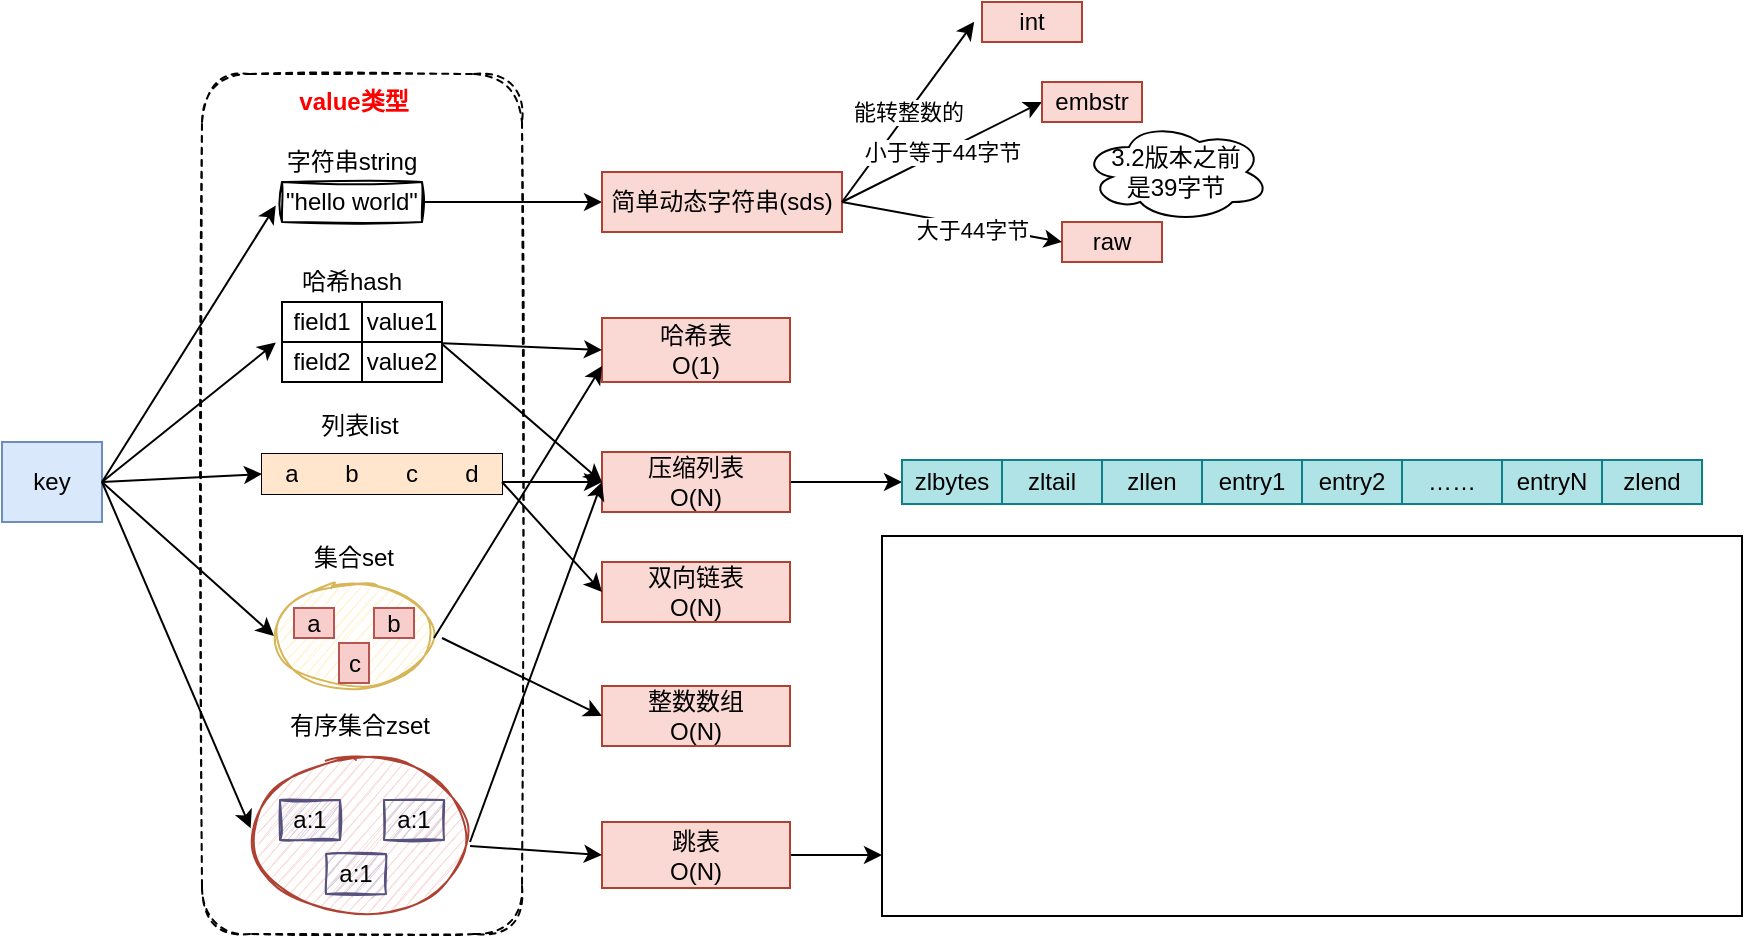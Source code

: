 <mxfile version="14.6.1" type="github">
  <diagram id="JArlyNFfzbbGBdshlCtq" name="第 1 页">
    <mxGraphModel dx="1330" dy="749" grid="1" gridSize="10" guides="1" tooltips="1" connect="1" arrows="1" fold="1" page="0" pageScale="1" pageWidth="827" pageHeight="1169" math="0" shadow="0">
      <root>
        <mxCell id="0" />
        <mxCell id="1" parent="0" />
        <mxCell id="4HtywXxIrrCP3sspHy2d-1" value="key" style="rounded=0;whiteSpace=wrap;html=1;fillColor=#dae8fc;strokeColor=#6c8ebf;" parent="1" vertex="1">
          <mxGeometry x="10" y="240" width="50" height="40" as="geometry" />
        </mxCell>
        <mxCell id="4HtywXxIrrCP3sspHy2d-3" value="" style="rounded=1;whiteSpace=wrap;html=1;dashed=1;sketch=1;" parent="1" vertex="1">
          <mxGeometry x="110" y="56" width="160" height="430" as="geometry" />
        </mxCell>
        <mxCell id="4HtywXxIrrCP3sspHy2d-5" value="字符串string" style="text;html=1;strokeColor=none;fillColor=none;align=center;verticalAlign=middle;whiteSpace=wrap;rounded=0;dashed=1;sketch=1;" parent="1" vertex="1">
          <mxGeometry x="150" y="90" width="70" height="20" as="geometry" />
        </mxCell>
        <mxCell id="4HtywXxIrrCP3sspHy2d-6" value="&quot;hello world&quot;" style="rounded=0;whiteSpace=wrap;html=1;sketch=1;" parent="1" vertex="1">
          <mxGeometry x="150" y="110" width="70" height="20" as="geometry" />
        </mxCell>
        <mxCell id="4HtywXxIrrCP3sspHy2d-7" value="哈希hash" style="text;html=1;strokeColor=none;fillColor=none;align=center;verticalAlign=middle;whiteSpace=wrap;rounded=0;dashed=1;sketch=1;" parent="1" vertex="1">
          <mxGeometry x="150" y="150" width="70" height="20" as="geometry" />
        </mxCell>
        <mxCell id="4HtywXxIrrCP3sspHy2d-9" value="" style="shape=table;html=1;whiteSpace=wrap;startSize=0;container=1;collapsible=0;childLayout=tableLayout;" parent="1" vertex="1">
          <mxGeometry x="150" y="170" width="80" height="40" as="geometry" />
        </mxCell>
        <mxCell id="4HtywXxIrrCP3sspHy2d-10" value="" style="shape=partialRectangle;html=1;whiteSpace=wrap;collapsible=0;dropTarget=0;pointerEvents=0;fillColor=none;top=0;left=0;bottom=0;right=0;points=[[0,0.5],[1,0.5]];portConstraint=eastwest;" parent="4HtywXxIrrCP3sspHy2d-9" vertex="1">
          <mxGeometry width="80" height="20" as="geometry" />
        </mxCell>
        <mxCell id="4HtywXxIrrCP3sspHy2d-11" value="field1" style="shape=partialRectangle;html=1;whiteSpace=wrap;connectable=0;overflow=hidden;fillColor=none;top=0;left=0;bottom=0;right=0;" parent="4HtywXxIrrCP3sspHy2d-10" vertex="1">
          <mxGeometry width="40" height="20" as="geometry" />
        </mxCell>
        <mxCell id="4HtywXxIrrCP3sspHy2d-12" value="value1" style="shape=partialRectangle;html=1;whiteSpace=wrap;connectable=0;overflow=hidden;fillColor=none;top=0;left=0;bottom=0;right=0;" parent="4HtywXxIrrCP3sspHy2d-10" vertex="1">
          <mxGeometry x="40" width="40" height="20" as="geometry" />
        </mxCell>
        <mxCell id="4HtywXxIrrCP3sspHy2d-13" value="" style="shape=partialRectangle;html=1;whiteSpace=wrap;collapsible=0;dropTarget=0;pointerEvents=0;fillColor=none;top=0;left=0;bottom=0;right=0;points=[[0,0.5],[1,0.5]];portConstraint=eastwest;" parent="4HtywXxIrrCP3sspHy2d-9" vertex="1">
          <mxGeometry y="20" width="80" height="20" as="geometry" />
        </mxCell>
        <mxCell id="4HtywXxIrrCP3sspHy2d-14" value="field2" style="shape=partialRectangle;html=1;whiteSpace=wrap;connectable=0;overflow=hidden;fillColor=none;top=0;left=0;bottom=0;right=0;" parent="4HtywXxIrrCP3sspHy2d-13" vertex="1">
          <mxGeometry width="40" height="20" as="geometry" />
        </mxCell>
        <mxCell id="4HtywXxIrrCP3sspHy2d-15" value="value2" style="shape=partialRectangle;html=1;whiteSpace=wrap;connectable=0;overflow=hidden;fillColor=none;top=0;left=0;bottom=0;right=0;" parent="4HtywXxIrrCP3sspHy2d-13" vertex="1">
          <mxGeometry x="40" width="40" height="20" as="geometry" />
        </mxCell>
        <mxCell id="4HtywXxIrrCP3sspHy2d-44" value="&lt;font color=&quot;#ff0000&quot;&gt;&lt;b&gt;value类型&lt;/b&gt;&lt;/font&gt;" style="text;html=1;strokeColor=none;fillColor=none;align=center;verticalAlign=middle;whiteSpace=wrap;rounded=0;sketch=1;" parent="1" vertex="1">
          <mxGeometry x="151" y="60" width="70" height="20" as="geometry" />
        </mxCell>
        <mxCell id="4HtywXxIrrCP3sspHy2d-45" value="" style="endArrow=classic;html=1;entryX=-0.045;entryY=0.586;entryDx=0;entryDy=0;entryPerimeter=0;" parent="1" target="4HtywXxIrrCP3sspHy2d-6" edge="1">
          <mxGeometry width="50" height="50" relative="1" as="geometry">
            <mxPoint x="60" y="260" as="sourcePoint" />
            <mxPoint x="110" y="200" as="targetPoint" />
          </mxGeometry>
        </mxCell>
        <mxCell id="4HtywXxIrrCP3sspHy2d-46" value="" style="endArrow=classic;html=1;entryX=-0.039;entryY=0.014;entryDx=0;entryDy=0;entryPerimeter=0;exitX=1;exitY=0.5;exitDx=0;exitDy=0;" parent="1" source="4HtywXxIrrCP3sspHy2d-1" target="4HtywXxIrrCP3sspHy2d-13" edge="1">
          <mxGeometry width="50" height="50" relative="1" as="geometry">
            <mxPoint x="60" y="250" as="sourcePoint" />
            <mxPoint x="110" y="200" as="targetPoint" />
          </mxGeometry>
        </mxCell>
        <mxCell id="4HtywXxIrrCP3sspHy2d-47" value="" style="endArrow=classic;html=1;exitX=1;exitY=0.5;exitDx=0;exitDy=0;entryX=0;entryY=0.5;entryDx=0;entryDy=0;" parent="1" source="4HtywXxIrrCP3sspHy2d-6" target="4HtywXxIrrCP3sspHy2d-54" edge="1">
          <mxGeometry width="50" height="50" relative="1" as="geometry">
            <mxPoint x="420" y="390" as="sourcePoint" />
            <mxPoint x="470" y="340" as="targetPoint" />
          </mxGeometry>
        </mxCell>
        <mxCell id="4HtywXxIrrCP3sspHy2d-48" value="" style="endArrow=classic;html=1;entryX=0;entryY=0.5;entryDx=0;entryDy=0;" parent="1" target="4HtywXxIrrCP3sspHy2d-26" edge="1">
          <mxGeometry width="50" height="50" relative="1" as="geometry">
            <mxPoint x="60" y="260" as="sourcePoint" />
            <mxPoint x="100" y="280" as="targetPoint" />
          </mxGeometry>
        </mxCell>
        <mxCell id="4HtywXxIrrCP3sspHy2d-49" value="" style="endArrow=classic;html=1;entryX=0.003;entryY=0.452;entryDx=0;entryDy=0;entryPerimeter=0;" parent="1" target="4HtywXxIrrCP3sspHy2d-33" edge="1">
          <mxGeometry width="50" height="50" relative="1" as="geometry">
            <mxPoint x="60" y="260" as="sourcePoint" />
            <mxPoint x="80" y="300" as="targetPoint" />
          </mxGeometry>
        </mxCell>
        <mxCell id="4HtywXxIrrCP3sspHy2d-50" value="" style="endArrow=classic;html=1;entryX=0;entryY=0.5;entryDx=0;entryDy=0;exitX=1;exitY=0.5;exitDx=0;exitDy=0;" parent="1" source="4HtywXxIrrCP3sspHy2d-1" target="4HtywXxIrrCP3sspHy2d-21" edge="1">
          <mxGeometry width="50" height="50" relative="1" as="geometry">
            <mxPoint x="60" y="250" as="sourcePoint" />
            <mxPoint x="110" y="200" as="targetPoint" />
          </mxGeometry>
        </mxCell>
        <mxCell id="4HtywXxIrrCP3sspHy2d-51" value="" style="group;sketch=0;" parent="1" vertex="1" connectable="0">
          <mxGeometry x="146" y="288" width="80" height="74" as="geometry" />
        </mxCell>
        <mxCell id="4HtywXxIrrCP3sspHy2d-17" value="集合set" style="text;html=1;strokeColor=none;fillColor=none;align=center;verticalAlign=middle;whiteSpace=wrap;rounded=0;dashed=1;sketch=1;" parent="4HtywXxIrrCP3sspHy2d-51" vertex="1">
          <mxGeometry x="5" width="70" height="20" as="geometry" />
        </mxCell>
        <mxCell id="4HtywXxIrrCP3sspHy2d-34" value="" style="group" parent="4HtywXxIrrCP3sspHy2d-51" vertex="1" connectable="0">
          <mxGeometry y="24" width="80" height="50" as="geometry" />
        </mxCell>
        <mxCell id="4HtywXxIrrCP3sspHy2d-26" value="" style="ellipse;whiteSpace=wrap;html=1;rounded=1;sketch=1;fillColor=#fff2cc;strokeColor=#d6b656;fillStyle=auto;" parent="4HtywXxIrrCP3sspHy2d-34" vertex="1">
          <mxGeometry width="80" height="50" as="geometry" />
        </mxCell>
        <mxCell id="4HtywXxIrrCP3sspHy2d-27" value="a" style="rounded=0;whiteSpace=wrap;html=1;sketch=0;fillColor=#f8cecc;strokeColor=#b85450;" parent="4HtywXxIrrCP3sspHy2d-34" vertex="1">
          <mxGeometry x="10" y="11" width="20" height="15" as="geometry" />
        </mxCell>
        <mxCell id="4HtywXxIrrCP3sspHy2d-28" value="b" style="rounded=0;whiteSpace=wrap;html=1;sketch=0;fillColor=#f8cecc;strokeColor=#b85450;" parent="4HtywXxIrrCP3sspHy2d-34" vertex="1">
          <mxGeometry x="50" y="11" width="20" height="15" as="geometry" />
        </mxCell>
        <mxCell id="4HtywXxIrrCP3sspHy2d-30" value="c" style="rounded=0;whiteSpace=wrap;html=1;sketch=0;fillColor=#f8cecc;strokeColor=#b85450;direction=south;" parent="4HtywXxIrrCP3sspHy2d-34" vertex="1">
          <mxGeometry x="32.5" y="28.5" width="15" height="20" as="geometry" />
        </mxCell>
        <mxCell id="4HtywXxIrrCP3sspHy2d-52" value="" style="group" parent="1" vertex="1" connectable="0">
          <mxGeometry x="134" y="372" width="110" height="105" as="geometry" />
        </mxCell>
        <mxCell id="4HtywXxIrrCP3sspHy2d-19" value="有序集合zset" style="text;html=1;strokeColor=none;fillColor=none;align=center;verticalAlign=middle;whiteSpace=wrap;rounded=0;dashed=1;sketch=1;" parent="4HtywXxIrrCP3sspHy2d-52" vertex="1">
          <mxGeometry x="15" width="80" height="20" as="geometry" />
        </mxCell>
        <mxCell id="4HtywXxIrrCP3sspHy2d-42" value="" style="group" parent="4HtywXxIrrCP3sspHy2d-52" vertex="1" connectable="0">
          <mxGeometry y="25" width="110" height="80" as="geometry" />
        </mxCell>
        <mxCell id="4HtywXxIrrCP3sspHy2d-33" value="" style="ellipse;whiteSpace=wrap;html=1;rounded=1;sketch=1;fillColor=#fad9d5;strokeColor=#ae4132;" parent="4HtywXxIrrCP3sspHy2d-42" vertex="1">
          <mxGeometry width="110" height="80" as="geometry" />
        </mxCell>
        <mxCell id="4HtywXxIrrCP3sspHy2d-37" value="a:1" style="rounded=0;whiteSpace=wrap;html=1;sketch=1;fillColor=#d0cee2;strokeColor=#56517e;" parent="4HtywXxIrrCP3sspHy2d-42" vertex="1">
          <mxGeometry x="38" y="49" width="30" height="20" as="geometry" />
        </mxCell>
        <mxCell id="4HtywXxIrrCP3sspHy2d-38" value="a:1" style="rounded=0;whiteSpace=wrap;html=1;sketch=1;fillColor=#d0cee2;strokeColor=#56517e;" parent="4HtywXxIrrCP3sspHy2d-42" vertex="1">
          <mxGeometry x="15" y="22" width="30" height="20" as="geometry" />
        </mxCell>
        <mxCell id="4HtywXxIrrCP3sspHy2d-39" value="a:1" style="rounded=0;whiteSpace=wrap;html=1;sketch=1;fillColor=#d0cee2;strokeColor=#56517e;" parent="4HtywXxIrrCP3sspHy2d-42" vertex="1">
          <mxGeometry x="67" y="22" width="30" height="20" as="geometry" />
        </mxCell>
        <mxCell id="4HtywXxIrrCP3sspHy2d-53" value="" style="group" parent="1" vertex="1" connectable="0">
          <mxGeometry x="140" y="222" width="120" height="44" as="geometry" />
        </mxCell>
        <mxCell id="4HtywXxIrrCP3sspHy2d-16" value="列表list" style="text;html=1;strokeColor=none;fillColor=none;align=center;verticalAlign=middle;whiteSpace=wrap;rounded=0;sketch=1;" parent="4HtywXxIrrCP3sspHy2d-53" vertex="1">
          <mxGeometry x="14" width="70" height="20" as="geometry" />
        </mxCell>
        <mxCell id="4HtywXxIrrCP3sspHy2d-20" value="" style="shape=table;html=1;whiteSpace=wrap;startSize=0;container=1;collapsible=0;childLayout=tableLayout;" parent="4HtywXxIrrCP3sspHy2d-53" vertex="1">
          <mxGeometry y="24" width="120" height="20" as="geometry" />
        </mxCell>
        <mxCell id="4HtywXxIrrCP3sspHy2d-21" value="" style="shape=partialRectangle;html=1;whiteSpace=wrap;collapsible=0;dropTarget=0;pointerEvents=0;fillColor=none;top=0;left=0;bottom=0;right=0;points=[[0,0.5],[1,0.5]];portConstraint=eastwest;" parent="4HtywXxIrrCP3sspHy2d-20" vertex="1">
          <mxGeometry width="120" height="20" as="geometry" />
        </mxCell>
        <mxCell id="4HtywXxIrrCP3sspHy2d-22" value="a" style="shape=partialRectangle;html=1;whiteSpace=wrap;connectable=0;overflow=hidden;fillColor=#ffe6cc;top=0;left=0;bottom=0;right=0;strokeColor=#d79b00;" parent="4HtywXxIrrCP3sspHy2d-21" vertex="1">
          <mxGeometry width="30" height="20" as="geometry" />
        </mxCell>
        <mxCell id="4HtywXxIrrCP3sspHy2d-23" value="b" style="shape=partialRectangle;html=1;whiteSpace=wrap;connectable=0;overflow=hidden;fillColor=#ffe6cc;top=0;left=0;bottom=0;right=0;strokeColor=#d79b00;" parent="4HtywXxIrrCP3sspHy2d-21" vertex="1">
          <mxGeometry x="30" width="30" height="20" as="geometry" />
        </mxCell>
        <mxCell id="4HtywXxIrrCP3sspHy2d-24" value="c" style="shape=partialRectangle;html=1;whiteSpace=wrap;connectable=0;overflow=hidden;fillColor=#ffe6cc;top=0;left=0;bottom=0;right=0;strokeColor=#d79b00;" parent="4HtywXxIrrCP3sspHy2d-21" vertex="1">
          <mxGeometry x="60" width="30" height="20" as="geometry" />
        </mxCell>
        <mxCell id="4HtywXxIrrCP3sspHy2d-25" value="d" style="shape=partialRectangle;html=1;whiteSpace=wrap;connectable=0;overflow=hidden;fillColor=#ffe6cc;top=0;left=0;bottom=0;right=0;strokeColor=#d79b00;" parent="4HtywXxIrrCP3sspHy2d-21" vertex="1">
          <mxGeometry x="90" width="30" height="20" as="geometry" />
        </mxCell>
        <mxCell id="4HtywXxIrrCP3sspHy2d-54" value="简单动态字符串(sds)" style="rounded=0;whiteSpace=wrap;html=1;sketch=0;fillColor=#fad9d5;strokeColor=#ae4132;" parent="1" vertex="1">
          <mxGeometry x="310" y="105" width="120" height="30" as="geometry" />
        </mxCell>
        <mxCell id="4HtywXxIrrCP3sspHy2d-55" value="能转整数的" style="endArrow=classic;html=1;entryX=-0.078;entryY=0.495;entryDx=0;entryDy=0;entryPerimeter=0;" parent="1" target="4HtywXxIrrCP3sspHy2d-60" edge="1">
          <mxGeometry width="50" height="50" relative="1" as="geometry">
            <mxPoint x="430" y="120" as="sourcePoint" />
            <mxPoint x="500" y="60" as="targetPoint" />
          </mxGeometry>
        </mxCell>
        <mxCell id="4HtywXxIrrCP3sspHy2d-57" value="小于等于44字节" style="endArrow=classic;html=1;entryX=0;entryY=0.5;entryDx=0;entryDy=0;" parent="1" target="4HtywXxIrrCP3sspHy2d-59" edge="1">
          <mxGeometry width="50" height="50" relative="1" as="geometry">
            <mxPoint x="430" y="120" as="sourcePoint" />
            <mxPoint x="530" y="110" as="targetPoint" />
          </mxGeometry>
        </mxCell>
        <mxCell id="4HtywXxIrrCP3sspHy2d-58" value="raw" style="rounded=0;whiteSpace=wrap;html=1;sketch=0;fillColor=#fad9d5;strokeColor=#ae4132;align=center;" parent="1" vertex="1">
          <mxGeometry x="540" y="130" width="50" height="20" as="geometry" />
        </mxCell>
        <mxCell id="4HtywXxIrrCP3sspHy2d-59" value="embstr" style="rounded=0;whiteSpace=wrap;html=1;sketch=0;fillColor=#fad9d5;strokeColor=#ae4132;align=center;" parent="1" vertex="1">
          <mxGeometry x="530" y="60" width="50" height="20" as="geometry" />
        </mxCell>
        <mxCell id="4HtywXxIrrCP3sspHy2d-60" value="int" style="rounded=0;whiteSpace=wrap;html=1;sketch=0;fillColor=#fad9d5;strokeColor=#ae4132;align=center;" parent="1" vertex="1">
          <mxGeometry x="500" y="20" width="50" height="20" as="geometry" />
        </mxCell>
        <mxCell id="4HtywXxIrrCP3sspHy2d-62" value="3.2版本之前&lt;br&gt;是39字节" style="ellipse;shape=cloud;whiteSpace=wrap;html=1;rounded=1;sketch=0;" parent="1" vertex="1">
          <mxGeometry x="550" y="80" width="94" height="50" as="geometry" />
        </mxCell>
        <mxCell id="4HtywXxIrrCP3sspHy2d-64" value="哈希表&lt;br&gt;O(1)" style="rounded=0;whiteSpace=wrap;html=1;sketch=0;fillColor=#fad9d5;strokeColor=#ae4132;" parent="1" vertex="1">
          <mxGeometry x="310" y="178" width="94" height="32" as="geometry" />
        </mxCell>
        <mxCell id="4HtywXxIrrCP3sspHy2d-86" style="edgeStyle=orthogonalEdgeStyle;rounded=0;orthogonalLoop=1;jettySize=auto;html=1;" parent="1" source="4HtywXxIrrCP3sspHy2d-65" target="4HtywXxIrrCP3sspHy2d-73" edge="1">
          <mxGeometry relative="1" as="geometry" />
        </mxCell>
        <mxCell id="4HtywXxIrrCP3sspHy2d-65" value="压缩列表&lt;br&gt;O(N)" style="rounded=0;whiteSpace=wrap;html=1;sketch=0;fillColor=#fad9d5;strokeColor=#ae4132;" parent="1" vertex="1">
          <mxGeometry x="310" y="245" width="94" height="30" as="geometry" />
        </mxCell>
        <mxCell id="4HtywXxIrrCP3sspHy2d-66" value="双向链表&lt;br&gt;O(N)" style="rounded=0;whiteSpace=wrap;html=1;sketch=0;fillColor=#fad9d5;strokeColor=#ae4132;" parent="1" vertex="1">
          <mxGeometry x="310" y="300" width="94" height="30" as="geometry" />
        </mxCell>
        <mxCell id="4HtywXxIrrCP3sspHy2d-67" value="整数数组&lt;br&gt;O(N)" style="rounded=0;whiteSpace=wrap;html=1;sketch=0;fillColor=#fad9d5;strokeColor=#ae4132;" parent="1" vertex="1">
          <mxGeometry x="310" y="362" width="94" height="30" as="geometry" />
        </mxCell>
        <mxCell id="4HtywXxIrrCP3sspHy2d-96" style="edgeStyle=orthogonalEdgeStyle;rounded=0;orthogonalLoop=1;jettySize=auto;html=1;" parent="1" source="4HtywXxIrrCP3sspHy2d-68" target="4HtywXxIrrCP3sspHy2d-97" edge="1">
          <mxGeometry relative="1" as="geometry">
            <mxPoint x="460" y="380.0" as="targetPoint" />
            <Array as="points">
              <mxPoint x="450" y="447" />
              <mxPoint x="450" y="400" />
            </Array>
          </mxGeometry>
        </mxCell>
        <mxCell id="4HtywXxIrrCP3sspHy2d-68" value="跳表&lt;br&gt;O(N)" style="rounded=0;whiteSpace=wrap;html=1;sketch=0;fillColor=#fad9d5;strokeColor=#ae4132;" parent="1" vertex="1">
          <mxGeometry x="310" y="430" width="94" height="33" as="geometry" />
        </mxCell>
        <mxCell id="4HtywXxIrrCP3sspHy2d-69" value="" style="endArrow=classic;html=1;exitX=1;exitY=0.5;exitDx=0;exitDy=0;entryX=0;entryY=0.5;entryDx=0;entryDy=0;" parent="1" source="4HtywXxIrrCP3sspHy2d-54" target="4HtywXxIrrCP3sspHy2d-58" edge="1">
          <mxGeometry width="50" height="50" relative="1" as="geometry">
            <mxPoint x="490" y="220" as="sourcePoint" />
            <mxPoint x="540" y="170" as="targetPoint" />
          </mxGeometry>
        </mxCell>
        <mxCell id="4HtywXxIrrCP3sspHy2d-70" value="大于44字节" style="edgeLabel;html=1;align=center;verticalAlign=middle;resizable=0;points=[];" parent="4HtywXxIrrCP3sspHy2d-69" vertex="1" connectable="0">
          <mxGeometry x="0.193" y="-2" relative="1" as="geometry">
            <mxPoint as="offset" />
          </mxGeometry>
        </mxCell>
        <mxCell id="4HtywXxIrrCP3sspHy2d-71" value="" style="endArrow=classic;html=1;entryX=0;entryY=0.5;entryDx=0;entryDy=0;exitX=1.007;exitY=0.029;exitDx=0;exitDy=0;exitPerimeter=0;" parent="1" source="4HtywXxIrrCP3sspHy2d-13" target="4HtywXxIrrCP3sspHy2d-64" edge="1">
          <mxGeometry width="50" height="50" relative="1" as="geometry">
            <mxPoint x="230" y="188" as="sourcePoint" />
            <mxPoint x="300" y="150" as="targetPoint" />
          </mxGeometry>
        </mxCell>
        <mxCell id="4HtywXxIrrCP3sspHy2d-72" value="" style="endArrow=classic;html=1;entryX=0;entryY=0.5;entryDx=0;entryDy=0;" parent="1" target="4HtywXxIrrCP3sspHy2d-65" edge="1">
          <mxGeometry width="50" height="50" relative="1" as="geometry">
            <mxPoint x="230" y="191" as="sourcePoint" />
            <mxPoint x="210" y="290" as="targetPoint" />
          </mxGeometry>
        </mxCell>
        <mxCell id="4HtywXxIrrCP3sspHy2d-81" value="" style="group" parent="1" vertex="1" connectable="0">
          <mxGeometry x="460" y="249" width="400" height="22" as="geometry" />
        </mxCell>
        <mxCell id="4HtywXxIrrCP3sspHy2d-73" value="zlbytes" style="rounded=0;whiteSpace=wrap;html=1;sketch=0;fillColor=#b0e3e6;strokeColor=#0e8088;" parent="4HtywXxIrrCP3sspHy2d-81" vertex="1">
          <mxGeometry width="50" height="22" as="geometry" />
        </mxCell>
        <mxCell id="4HtywXxIrrCP3sspHy2d-74" value="zltail" style="rounded=0;whiteSpace=wrap;html=1;sketch=0;fillColor=#b0e3e6;strokeColor=#0e8088;" parent="4HtywXxIrrCP3sspHy2d-81" vertex="1">
          <mxGeometry x="50" width="50" height="22" as="geometry" />
        </mxCell>
        <mxCell id="4HtywXxIrrCP3sspHy2d-75" value="zllen" style="rounded=0;whiteSpace=wrap;html=1;sketch=0;fillColor=#b0e3e6;strokeColor=#0e8088;" parent="4HtywXxIrrCP3sspHy2d-81" vertex="1">
          <mxGeometry x="100" width="50" height="22" as="geometry" />
        </mxCell>
        <mxCell id="4HtywXxIrrCP3sspHy2d-76" value="entry1" style="rounded=0;whiteSpace=wrap;html=1;sketch=0;fillColor=#b0e3e6;strokeColor=#0e8088;" parent="4HtywXxIrrCP3sspHy2d-81" vertex="1">
          <mxGeometry x="150" width="50" height="22" as="geometry" />
        </mxCell>
        <mxCell id="4HtywXxIrrCP3sspHy2d-77" value="entry2" style="rounded=0;whiteSpace=wrap;html=1;sketch=0;fillColor=#b0e3e6;strokeColor=#0e8088;" parent="4HtywXxIrrCP3sspHy2d-81" vertex="1">
          <mxGeometry x="200" width="50" height="22" as="geometry" />
        </mxCell>
        <mxCell id="4HtywXxIrrCP3sspHy2d-78" value="……" style="rounded=0;whiteSpace=wrap;html=1;sketch=0;fillColor=#b0e3e6;strokeColor=#0e8088;" parent="4HtywXxIrrCP3sspHy2d-81" vertex="1">
          <mxGeometry x="250" width="50" height="22" as="geometry" />
        </mxCell>
        <mxCell id="4HtywXxIrrCP3sspHy2d-79" value="entryN" style="rounded=0;whiteSpace=wrap;html=1;sketch=0;fillColor=#b0e3e6;strokeColor=#0e8088;" parent="4HtywXxIrrCP3sspHy2d-81" vertex="1">
          <mxGeometry x="300" width="50" height="22" as="geometry" />
        </mxCell>
        <mxCell id="4HtywXxIrrCP3sspHy2d-80" value="zlend" style="rounded=0;whiteSpace=wrap;html=1;sketch=0;fillColor=#b0e3e6;strokeColor=#0e8088;" parent="4HtywXxIrrCP3sspHy2d-81" vertex="1">
          <mxGeometry x="350" width="50" height="22" as="geometry" />
        </mxCell>
        <mxCell id="4HtywXxIrrCP3sspHy2d-89" value="" style="endArrow=classic;html=1;entryX=0;entryY=0.5;entryDx=0;entryDy=0;" parent="1" target="4HtywXxIrrCP3sspHy2d-65" edge="1">
          <mxGeometry width="50" height="50" relative="1" as="geometry">
            <mxPoint x="244" y="440" as="sourcePoint" />
            <mxPoint x="294" y="390" as="targetPoint" />
          </mxGeometry>
        </mxCell>
        <mxCell id="4HtywXxIrrCP3sspHy2d-90" value="" style="endArrow=classic;html=1;entryX=0;entryY=0.5;entryDx=0;entryDy=0;" parent="1" target="4HtywXxIrrCP3sspHy2d-65" edge="1">
          <mxGeometry width="50" height="50" relative="1" as="geometry">
            <mxPoint x="260" y="260" as="sourcePoint" />
            <mxPoint x="310" y="210" as="targetPoint" />
          </mxGeometry>
        </mxCell>
        <mxCell id="4HtywXxIrrCP3sspHy2d-91" value="" style="endArrow=classic;html=1;entryX=0;entryY=0.75;entryDx=0;entryDy=0;" parent="1" target="4HtywXxIrrCP3sspHy2d-64" edge="1">
          <mxGeometry width="50" height="50" relative="1" as="geometry">
            <mxPoint x="226" y="338" as="sourcePoint" />
            <mxPoint x="276" y="288" as="targetPoint" />
          </mxGeometry>
        </mxCell>
        <mxCell id="4HtywXxIrrCP3sspHy2d-92" value="" style="endArrow=classic;html=1;entryX=0;entryY=0.5;entryDx=0;entryDy=0;" parent="1" target="4HtywXxIrrCP3sspHy2d-66" edge="1">
          <mxGeometry width="50" height="50" relative="1" as="geometry">
            <mxPoint x="260" y="260" as="sourcePoint" />
            <mxPoint x="520" y="330" as="targetPoint" />
          </mxGeometry>
        </mxCell>
        <mxCell id="4HtywXxIrrCP3sspHy2d-93" value="" style="endArrow=classic;html=1;entryX=0;entryY=0.5;entryDx=0;entryDy=0;" parent="1" target="4HtywXxIrrCP3sspHy2d-67" edge="1">
          <mxGeometry width="50" height="50" relative="1" as="geometry">
            <mxPoint x="230" y="338" as="sourcePoint" />
            <mxPoint x="280" y="288" as="targetPoint" />
          </mxGeometry>
        </mxCell>
        <mxCell id="4HtywXxIrrCP3sspHy2d-94" value="" style="endArrow=classic;html=1;entryX=0;entryY=0.5;entryDx=0;entryDy=0;" parent="1" target="4HtywXxIrrCP3sspHy2d-68" edge="1">
          <mxGeometry width="50" height="50" relative="1" as="geometry">
            <mxPoint x="244" y="442" as="sourcePoint" />
            <mxPoint x="294" y="392" as="targetPoint" />
          </mxGeometry>
        </mxCell>
        <mxCell id="4HtywXxIrrCP3sspHy2d-97" value="" style="rounded=0;whiteSpace=wrap;html=1;sketch=0;" parent="1" vertex="1">
          <mxGeometry x="450" y="287" width="430" height="190" as="geometry" />
        </mxCell>
      </root>
    </mxGraphModel>
  </diagram>
</mxfile>
